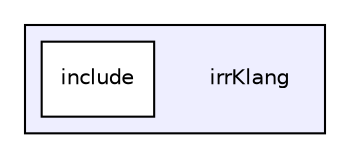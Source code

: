 digraph "irrKlang" {
  bgcolor=transparent;
  compound=true
  node [ fontsize="10", fontname="Helvetica"];
  edge [ labelfontsize="10", labelfontname="Helvetica"];
  subgraph clusterdir_73f5790281594f034a2fc0d1f881cd30 {
    graph [ bgcolor="#eeeeff", pencolor="black", label="" URL="dir_73f5790281594f034a2fc0d1f881cd30.html"];
    dir_73f5790281594f034a2fc0d1f881cd30 [shape=plaintext label="irrKlang"];
    dir_c51202b06f10c1ec41f10ffc05c07b88 [shape=box label="include" color="black" fillcolor="white" style="filled" URL="dir_c51202b06f10c1ec41f10ffc05c07b88.html"];
  }
}
